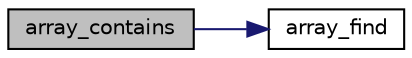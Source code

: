 digraph "array_contains"
{
 // INTERACTIVE_SVG=YES
  edge [fontname="Helvetica",fontsize="10",labelfontname="Helvetica",labelfontsize="10"];
  node [fontname="Helvetica",fontsize="10",shape=record];
  rankdir="LR";
  Node1 [label="array_contains",height=0.2,width=0.4,color="black", fillcolor="grey75", style="filled", fontcolor="black"];
  Node1 -> Node2 [color="midnightblue",fontsize="10",style="solid",fontname="Helvetica"];
  Node2 [label="array_find",height=0.2,width=0.4,color="black", fillcolor="white", style="filled",URL="$array_8h.html#aff836a4ab42de5b232c8e9bd9a5ad135"];
}
